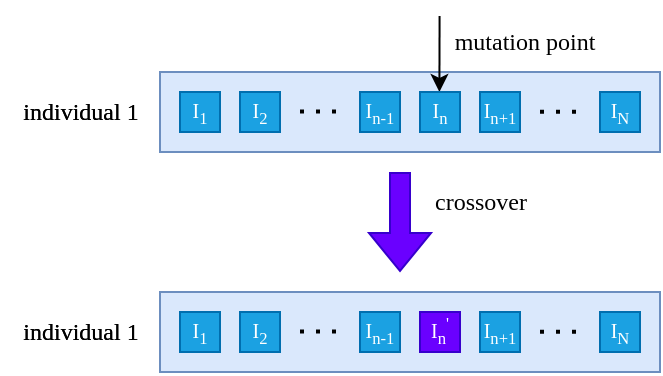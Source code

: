 <mxfile version="22.0.8" type="github">
  <diagram name="第 1 页" id="3rBsSLPrH6JJTj2mIJSx">
    <mxGraphModel dx="782" dy="494" grid="1" gridSize="10" guides="1" tooltips="1" connect="1" arrows="1" fold="1" page="1" pageScale="1" pageWidth="1169" pageHeight="827" math="0" shadow="0">
      <root>
        <mxCell id="0" />
        <mxCell id="1" parent="0" />
        <mxCell id="BO7HVlRDlitw7xjq00rx-1" value="" style="rounded=0;whiteSpace=wrap;html=1;fillColor=#dae8fc;strokeColor=#6c8ebf;" vertex="1" parent="1">
          <mxGeometry x="270" y="220" width="250" height="40" as="geometry" />
        </mxCell>
        <mxCell id="BO7HVlRDlitw7xjq00rx-2" value="&lt;font face=&quot;Comic Sans MS&quot;&gt;individual 1&lt;/font&gt;" style="text;html=1;align=center;verticalAlign=middle;resizable=0;points=[];autosize=1;strokeColor=none;fillColor=none;" vertex="1" parent="1">
          <mxGeometry x="190" y="225" width="80" height="30" as="geometry" />
        </mxCell>
        <mxCell id="BO7HVlRDlitw7xjq00rx-3" value="&lt;font style=&quot;font-size: 10px;&quot; face=&quot;Comic Sans MS&quot;&gt;I&lt;sub&gt;1&lt;/sub&gt;&lt;/font&gt;" style="whiteSpace=wrap;html=1;aspect=fixed;fillColor=#1ba1e2;fontColor=#ffffff;strokeColor=#006EAF;" vertex="1" parent="1">
          <mxGeometry x="280" y="230" width="20" height="20" as="geometry" />
        </mxCell>
        <mxCell id="BO7HVlRDlitw7xjq00rx-4" value="" style="endArrow=none;dashed=1;html=1;dashPattern=1 3;strokeWidth=2;rounded=0;" edge="1" parent="1">
          <mxGeometry width="50" height="50" relative="1" as="geometry">
            <mxPoint x="340" y="239.8" as="sourcePoint" />
            <mxPoint x="360" y="239.8" as="targetPoint" />
          </mxGeometry>
        </mxCell>
        <mxCell id="BO7HVlRDlitw7xjq00rx-5" value="" style="endArrow=none;dashed=1;html=1;dashPattern=1 3;strokeWidth=2;rounded=0;" edge="1" parent="1">
          <mxGeometry width="50" height="50" relative="1" as="geometry">
            <mxPoint x="460" y="239.88" as="sourcePoint" />
            <mxPoint x="480" y="239.88" as="targetPoint" />
          </mxGeometry>
        </mxCell>
        <mxCell id="BO7HVlRDlitw7xjq00rx-7" value="&lt;font face=&quot;Comic Sans MS&quot;&gt;individual 1&lt;/font&gt;" style="text;html=1;align=center;verticalAlign=middle;resizable=0;points=[];autosize=1;strokeColor=none;fillColor=none;" vertex="1" parent="1">
          <mxGeometry x="190" y="225" width="80" height="30" as="geometry" />
        </mxCell>
        <mxCell id="BO7HVlRDlitw7xjq00rx-8" value="&lt;font face=&quot;Comic Sans MS&quot;&gt;mutation point&lt;/font&gt;" style="text;html=1;align=center;verticalAlign=middle;resizable=0;points=[];autosize=1;strokeColor=none;fillColor=none;" vertex="1" parent="1">
          <mxGeometry x="402" y="190" width="100" height="30" as="geometry" />
        </mxCell>
        <mxCell id="BO7HVlRDlitw7xjq00rx-9" value="" style="endArrow=classic;html=1;rounded=0;exitX=0.076;exitY=0.066;exitDx=0;exitDy=0;exitPerimeter=0;" edge="1" parent="1">
          <mxGeometry width="50" height="50" relative="1" as="geometry">
            <mxPoint x="409.79" y="191.98" as="sourcePoint" />
            <mxPoint x="409.71" y="230" as="targetPoint" />
          </mxGeometry>
        </mxCell>
        <mxCell id="BO7HVlRDlitw7xjq00rx-10" value="" style="shape=flexArrow;endArrow=classic;html=1;rounded=0;fillColor=#6a00ff;strokeColor=#3700CC;" edge="1" parent="1">
          <mxGeometry width="50" height="50" relative="1" as="geometry">
            <mxPoint x="390" y="270" as="sourcePoint" />
            <mxPoint x="390" y="320" as="targetPoint" />
          </mxGeometry>
        </mxCell>
        <mxCell id="BO7HVlRDlitw7xjq00rx-11" value="&lt;font face=&quot;Comic Sans MS&quot;&gt;crossover&lt;/font&gt;" style="text;html=1;align=center;verticalAlign=middle;resizable=0;points=[];autosize=1;strokeColor=none;fillColor=none;" vertex="1" parent="1">
          <mxGeometry x="390" y="270" width="80" height="30" as="geometry" />
        </mxCell>
        <mxCell id="BO7HVlRDlitw7xjq00rx-12" value="&lt;font style=&quot;font-size: 10px;&quot; face=&quot;Comic Sans MS&quot;&gt;I&lt;sub&gt;2&lt;/sub&gt;&lt;/font&gt;" style="whiteSpace=wrap;html=1;aspect=fixed;fillColor=#1ba1e2;fontColor=#ffffff;strokeColor=#006EAF;" vertex="1" parent="1">
          <mxGeometry x="310" y="230" width="20" height="20" as="geometry" />
        </mxCell>
        <mxCell id="BO7HVlRDlitw7xjq00rx-13" value="&lt;font style=&quot;font-size: 10px;&quot; face=&quot;Comic Sans MS&quot;&gt;I&lt;sub&gt;n+1&lt;/sub&gt;&lt;/font&gt;" style="whiteSpace=wrap;html=1;aspect=fixed;fillColor=#1ba1e2;fontColor=#ffffff;strokeColor=#006EAF;" vertex="1" parent="1">
          <mxGeometry x="430" y="230" width="20" height="20" as="geometry" />
        </mxCell>
        <mxCell id="BO7HVlRDlitw7xjq00rx-14" value="&lt;font style=&quot;font-size: 10px;&quot; face=&quot;Comic Sans MS&quot;&gt;I&lt;sub&gt;n&lt;/sub&gt;&lt;/font&gt;" style="whiteSpace=wrap;html=1;aspect=fixed;fillColor=#1ba1e2;fontColor=#ffffff;strokeColor=#006EAF;" vertex="1" parent="1">
          <mxGeometry x="400" y="230" width="20" height="20" as="geometry" />
        </mxCell>
        <mxCell id="BO7HVlRDlitw7xjq00rx-15" value="&lt;font style=&quot;font-size: 10px;&quot; face=&quot;Comic Sans MS&quot;&gt;I&lt;sub&gt;n-1&lt;/sub&gt;&lt;/font&gt;" style="whiteSpace=wrap;html=1;aspect=fixed;fillColor=#1ba1e2;fontColor=#ffffff;strokeColor=#006EAF;" vertex="1" parent="1">
          <mxGeometry x="370" y="230" width="20" height="20" as="geometry" />
        </mxCell>
        <mxCell id="BO7HVlRDlitw7xjq00rx-16" value="&lt;font style=&quot;font-size: 10px;&quot; face=&quot;Comic Sans MS&quot;&gt;I&lt;sub&gt;N&lt;/sub&gt;&lt;/font&gt;" style="whiteSpace=wrap;html=1;aspect=fixed;fillColor=#1ba1e2;fontColor=#ffffff;strokeColor=#006EAF;" vertex="1" parent="1">
          <mxGeometry x="490" y="230" width="20" height="20" as="geometry" />
        </mxCell>
        <mxCell id="BO7HVlRDlitw7xjq00rx-47" value="" style="rounded=0;whiteSpace=wrap;html=1;fillColor=#dae8fc;strokeColor=#6c8ebf;" vertex="1" parent="1">
          <mxGeometry x="270" y="330" width="250" height="40" as="geometry" />
        </mxCell>
        <mxCell id="BO7HVlRDlitw7xjq00rx-48" value="&lt;font face=&quot;Comic Sans MS&quot;&gt;individual 1&lt;/font&gt;" style="text;html=1;align=center;verticalAlign=middle;resizable=0;points=[];autosize=1;strokeColor=none;fillColor=none;" vertex="1" parent="1">
          <mxGeometry x="190" y="335" width="80" height="30" as="geometry" />
        </mxCell>
        <mxCell id="BO7HVlRDlitw7xjq00rx-49" value="&lt;font style=&quot;font-size: 10px;&quot; face=&quot;Comic Sans MS&quot;&gt;I&lt;sub&gt;1&lt;/sub&gt;&lt;/font&gt;" style="whiteSpace=wrap;html=1;aspect=fixed;fillColor=#1ba1e2;fontColor=#ffffff;strokeColor=#006EAF;" vertex="1" parent="1">
          <mxGeometry x="280" y="340" width="20" height="20" as="geometry" />
        </mxCell>
        <mxCell id="BO7HVlRDlitw7xjq00rx-50" value="" style="endArrow=none;dashed=1;html=1;dashPattern=1 3;strokeWidth=2;rounded=0;" edge="1" parent="1">
          <mxGeometry width="50" height="50" relative="1" as="geometry">
            <mxPoint x="340" y="349.8" as="sourcePoint" />
            <mxPoint x="360" y="349.8" as="targetPoint" />
          </mxGeometry>
        </mxCell>
        <mxCell id="BO7HVlRDlitw7xjq00rx-51" value="" style="endArrow=none;dashed=1;html=1;dashPattern=1 3;strokeWidth=2;rounded=0;" edge="1" parent="1">
          <mxGeometry width="50" height="50" relative="1" as="geometry">
            <mxPoint x="460" y="349.88" as="sourcePoint" />
            <mxPoint x="480" y="349.88" as="targetPoint" />
          </mxGeometry>
        </mxCell>
        <mxCell id="BO7HVlRDlitw7xjq00rx-52" value="&lt;font face=&quot;Comic Sans MS&quot;&gt;individual 1&lt;/font&gt;" style="text;html=1;align=center;verticalAlign=middle;resizable=0;points=[];autosize=1;strokeColor=none;fillColor=none;" vertex="1" parent="1">
          <mxGeometry x="190" y="335" width="80" height="30" as="geometry" />
        </mxCell>
        <mxCell id="BO7HVlRDlitw7xjq00rx-53" value="&lt;font style=&quot;font-size: 10px;&quot; face=&quot;Comic Sans MS&quot;&gt;I&lt;sub&gt;2&lt;/sub&gt;&lt;/font&gt;" style="whiteSpace=wrap;html=1;aspect=fixed;fillColor=#1ba1e2;fontColor=#ffffff;strokeColor=#006EAF;" vertex="1" parent="1">
          <mxGeometry x="310" y="340" width="20" height="20" as="geometry" />
        </mxCell>
        <mxCell id="BO7HVlRDlitw7xjq00rx-54" value="&lt;font style=&quot;font-size: 10px;&quot; face=&quot;Comic Sans MS&quot;&gt;I&lt;sub&gt;n+1&lt;/sub&gt;&lt;/font&gt;" style="whiteSpace=wrap;html=1;aspect=fixed;fillColor=#1ba1e2;fontColor=#ffffff;strokeColor=#006EAF;" vertex="1" parent="1">
          <mxGeometry x="430" y="340" width="20" height="20" as="geometry" />
        </mxCell>
        <mxCell id="BO7HVlRDlitw7xjq00rx-55" value="&lt;font style=&quot;font-size: 10px;&quot; face=&quot;Comic Sans MS&quot;&gt;I&lt;sub&gt;n&lt;/sub&gt;&lt;sup&gt;&#39;&lt;/sup&gt;&lt;/font&gt;" style="whiteSpace=wrap;html=1;aspect=fixed;fillColor=#6a00ff;fontColor=#ffffff;strokeColor=#3700CC;" vertex="1" parent="1">
          <mxGeometry x="400" y="340" width="20" height="20" as="geometry" />
        </mxCell>
        <mxCell id="BO7HVlRDlitw7xjq00rx-56" value="&lt;font style=&quot;font-size: 10px;&quot; face=&quot;Comic Sans MS&quot;&gt;I&lt;sub&gt;n-1&lt;/sub&gt;&lt;/font&gt;" style="whiteSpace=wrap;html=1;aspect=fixed;fillColor=#1ba1e2;fontColor=#ffffff;strokeColor=#006EAF;" vertex="1" parent="1">
          <mxGeometry x="370" y="340" width="20" height="20" as="geometry" />
        </mxCell>
        <mxCell id="BO7HVlRDlitw7xjq00rx-57" value="&lt;font style=&quot;font-size: 10px;&quot; face=&quot;Comic Sans MS&quot;&gt;I&lt;sub&gt;N&lt;/sub&gt;&lt;/font&gt;" style="whiteSpace=wrap;html=1;aspect=fixed;fillColor=#1ba1e2;fontColor=#ffffff;strokeColor=#006EAF;" vertex="1" parent="1">
          <mxGeometry x="490" y="340" width="20" height="20" as="geometry" />
        </mxCell>
      </root>
    </mxGraphModel>
  </diagram>
</mxfile>
